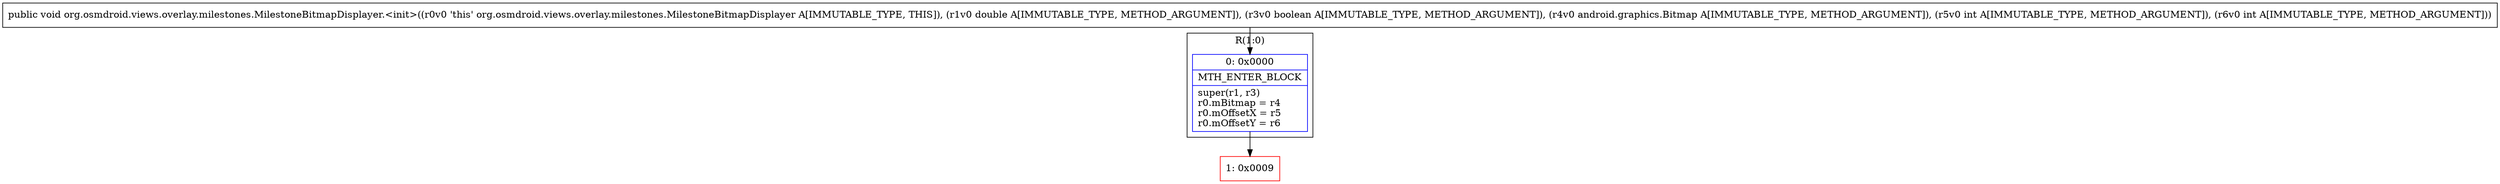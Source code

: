 digraph "CFG fororg.osmdroid.views.overlay.milestones.MilestoneBitmapDisplayer.\<init\>(DZLandroid\/graphics\/Bitmap;II)V" {
subgraph cluster_Region_427708966 {
label = "R(1:0)";
node [shape=record,color=blue];
Node_0 [shape=record,label="{0\:\ 0x0000|MTH_ENTER_BLOCK\l|super(r1, r3)\lr0.mBitmap = r4\lr0.mOffsetX = r5\lr0.mOffsetY = r6\l}"];
}
Node_1 [shape=record,color=red,label="{1\:\ 0x0009}"];
MethodNode[shape=record,label="{public void org.osmdroid.views.overlay.milestones.MilestoneBitmapDisplayer.\<init\>((r0v0 'this' org.osmdroid.views.overlay.milestones.MilestoneBitmapDisplayer A[IMMUTABLE_TYPE, THIS]), (r1v0 double A[IMMUTABLE_TYPE, METHOD_ARGUMENT]), (r3v0 boolean A[IMMUTABLE_TYPE, METHOD_ARGUMENT]), (r4v0 android.graphics.Bitmap A[IMMUTABLE_TYPE, METHOD_ARGUMENT]), (r5v0 int A[IMMUTABLE_TYPE, METHOD_ARGUMENT]), (r6v0 int A[IMMUTABLE_TYPE, METHOD_ARGUMENT])) }"];
MethodNode -> Node_0;
Node_0 -> Node_1;
}

